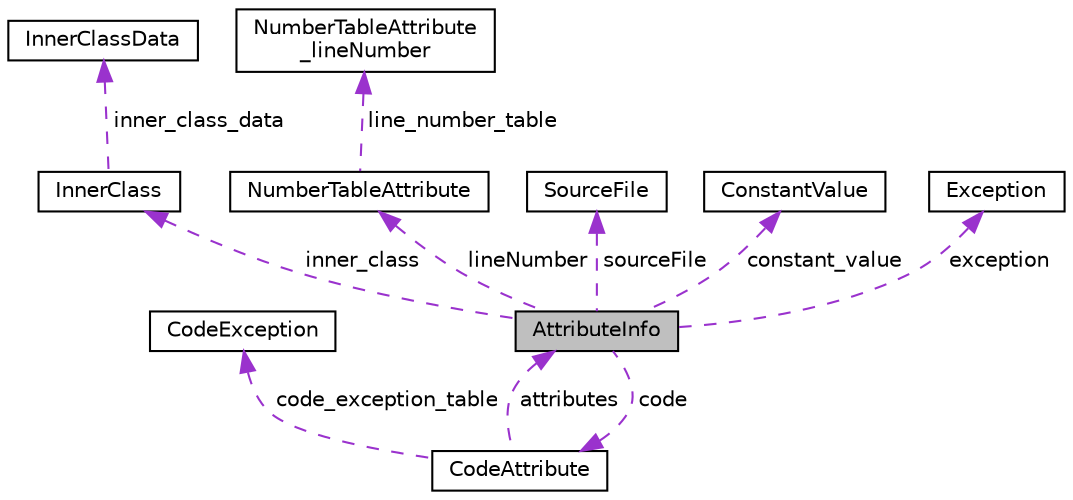 digraph "AttributeInfo"
{
  edge [fontname="Helvetica",fontsize="10",labelfontname="Helvetica",labelfontsize="10"];
  node [fontname="Helvetica",fontsize="10",shape=record];
  Node1 [label="AttributeInfo",height=0.2,width=0.4,color="black", fillcolor="grey75", style="filled", fontcolor="black"];
  Node2 -> Node1 [dir="back",color="darkorchid3",fontsize="10",style="dashed",label=" inner_class" ,fontname="Helvetica"];
  Node2 [label="InnerClass",height=0.2,width=0.4,color="black", fillcolor="white", style="filled",URL="$class_inner_class.html",tooltip="classe contém class_length e ponteiro para inner_class_data - todos uint16; Além disso contém metodos..."];
  Node3 -> Node2 [dir="back",color="darkorchid3",fontsize="10",style="dashed",label=" inner_class_data" ,fontname="Helvetica"];
  Node3 [label="InnerClassData",height=0.2,width=0.4,color="black", fillcolor="white", style="filled",URL="$class_inner_class_data.html",tooltip="classe contém inner_class_info_index, outer_class_info_index, inner_name_index e inner_class_access_f..."];
  Node4 -> Node1 [dir="back",color="darkorchid3",fontsize="10",style="dashed",label=" lineNumber" ,fontname="Helvetica"];
  Node4 [label="NumberTableAttribute",height=0.2,width=0.4,color="black", fillcolor="white", style="filled",URL="$class_number_table_attribute.html",tooltip="classe contém length e ponteiro para line_number_table- todos uint16; Além contém métodos como leitor..."];
  Node5 -> Node4 [dir="back",color="darkorchid3",fontsize="10",style="dashed",label=" line_number_table" ,fontname="Helvetica"];
  Node5 [label="NumberTableAttribute\l_lineNumber",height=0.2,width=0.4,color="black", fillcolor="white", style="filled",URL="$class_number_table_attribute__line_number.html",tooltip="classe contém strat_pc e lineNumber - todos uint16; "];
  Node6 -> Node1 [dir="back",color="darkorchid3",fontsize="10",style="dashed",label=" sourceFile" ,fontname="Helvetica"];
  Node6 [label="SourceFile",height=0.2,width=0.4,color="black", fillcolor="white", style="filled",URL="$class_source_file.html",tooltip="classe contém sourceFileIndex - todos uint16; Além contém métodos como leitor e print; ..."];
  Node7 -> Node1 [dir="back",color="darkorchid3",fontsize="10",style="dashed",label=" constant_value" ,fontname="Helvetica"];
  Node7 [label="ConstantValue",height=0.2,width=0.4,color="black", fillcolor="white", style="filled",URL="$class_constant_value.html",tooltip="classe contém Além contém métodos como destrutor, leitor e print "];
  Node8 -> Node1 [dir="back",color="darkorchid3",fontsize="10",style="dashed",label=" exception" ,fontname="Helvetica"];
  Node8 [label="Exception",height=0.2,width=0.4,color="black", fillcolor="white", style="filled",URL="$class_exception.html",tooltip="classe contém number_exceptions e exception_index_table - todos uint16; Além contém métodos como dest..."];
  Node9 -> Node1 [dir="back",color="darkorchid3",fontsize="10",style="dashed",label=" code" ,fontname="Helvetica"];
  Node9 [label="CodeAttribute",height=0.2,width=0.4,color="black", fillcolor="white", style="filled",URL="$class_code_attribute.html",tooltip="classe Atributos que consiste em max_stacks, max_locals, code_length(uint32), ponteiro para code(uint..."];
  Node1 -> Node9 [dir="back",color="darkorchid3",fontsize="10",style="dashed",label=" attributes" ,fontname="Helvetica"];
  Node10 -> Node9 [dir="back",color="darkorchid3",fontsize="10",style="dashed",label=" code_exception_table" ,fontname="Helvetica"];
  Node10 [label="CodeException",height=0.2,width=0.4,color="black", fillcolor="white", style="filled",URL="$class_code_exception.html",tooltip="classe contém start_pc, end_pc, handler_pc e catch_type - todos uint16; "];
}
